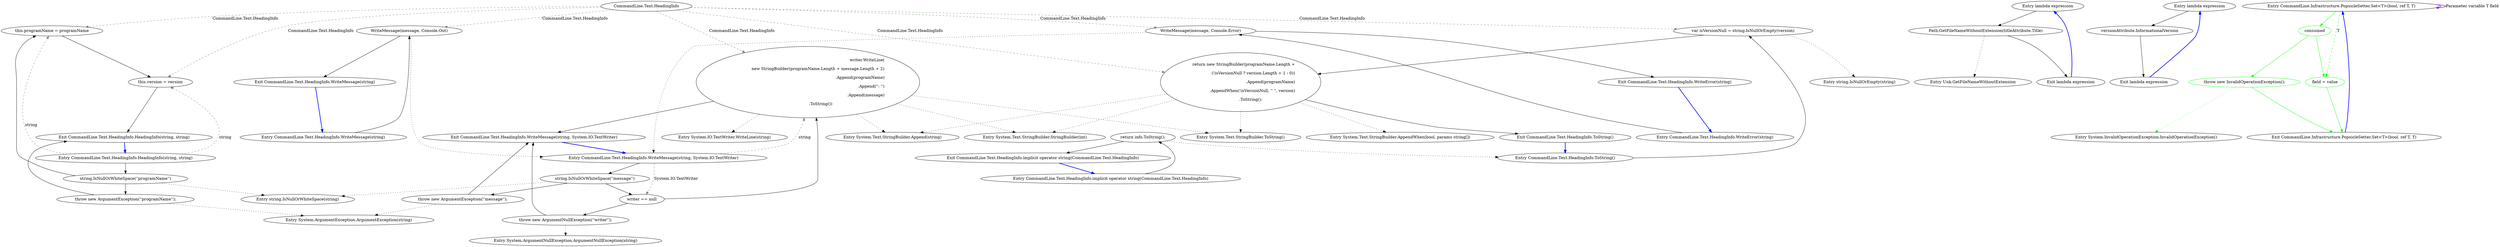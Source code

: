 digraph  {
n42 [label="CommandLine.Text.HeadingInfo", span=""];
n0 [label="Entry CommandLine.Text.HeadingInfo.HeadingInfo(string, string)", span="26-26", cluster="CommandLine.Text.HeadingInfo.HeadingInfo(string, string)"];
n1 [label="string.IsNullOrWhiteSpace(''programName'')", span="28-28", cluster="CommandLine.Text.HeadingInfo.HeadingInfo(string, string)"];
n3 [label="this.programName = programName", span="30-30", cluster="CommandLine.Text.HeadingInfo.HeadingInfo(string, string)"];
n4 [label="this.version = version", span="31-31", cluster="CommandLine.Text.HeadingInfo.HeadingInfo(string, string)"];
n2 [label="throw new ArgumentException(''programName'');", span="28-28", cluster="CommandLine.Text.HeadingInfo.HeadingInfo(string, string)"];
n6 [label="Entry string.IsNullOrWhiteSpace(string)", span="0-0", cluster="string.IsNullOrWhiteSpace(string)"];
n5 [label="Exit CommandLine.Text.HeadingInfo.HeadingInfo(string, string)", span="26-26", cluster="CommandLine.Text.HeadingInfo.HeadingInfo(string, string)"];
n7 [label="Entry System.ArgumentException.ArgumentException(string)", span="0-0", cluster="System.ArgumentException.ArgumentException(string)"];
n8 [label="Entry lambda expression", span="47-47", cluster="lambda expression"];
n9 [label="Path.GetFileNameWithoutExtension(titleAttribute.Title)", span="47-47", cluster="lambda expression"];
n10 [label="Exit lambda expression", span="47-47", cluster="lambda expression"];
n11 [label="Entry Unk.GetFileNameWithoutExtension", span="", cluster="Unk.GetFileNameWithoutExtension"];
n12 [label="Entry lambda expression", span="51-51", cluster="lambda expression"];
n13 [label="versionAttribute.InformationalVersion", span="51-51", cluster="lambda expression"];
n14 [label="Exit lambda expression", span="51-51", cluster="lambda expression"];
n15 [label="Entry CommandLine.Text.HeadingInfo.implicit operator string(CommandLine.Text.HeadingInfo)", span="62-62", cluster="CommandLine.Text.HeadingInfo.implicit operator string(CommandLine.Text.HeadingInfo)"];
n16 [label="return info.ToString();", span="64-64", cluster="CommandLine.Text.HeadingInfo.implicit operator string(CommandLine.Text.HeadingInfo)"];
n17 [label="Exit CommandLine.Text.HeadingInfo.implicit operator string(CommandLine.Text.HeadingInfo)", span="62-62", cluster="CommandLine.Text.HeadingInfo.implicit operator string(CommandLine.Text.HeadingInfo)"];
n18 [label="Entry CommandLine.Text.HeadingInfo.ToString()", span="71-71", cluster="CommandLine.Text.HeadingInfo.ToString()"];
n19 [label="var isVersionNull = string.IsNullOrEmpty(version)", span="73-73", cluster="CommandLine.Text.HeadingInfo.ToString()"];
n20 [label="return new StringBuilder(programName.Length +\r\n                    (!isVersionNull ? version.Length + 1 : 0))\r\n                .Append(programName)\r\n                .AppendWhen(!isVersionNull, '' '', version)\r\n                .ToString();", span="74-78", cluster="CommandLine.Text.HeadingInfo.ToString()"];
n22 [label="Entry string.IsNullOrEmpty(string)", span="0-0", cluster="string.IsNullOrEmpty(string)"];
n21 [label="Exit CommandLine.Text.HeadingInfo.ToString()", span="71-71", cluster="CommandLine.Text.HeadingInfo.ToString()"];
n23 [label="Entry System.Text.StringBuilder.StringBuilder(int)", span="0-0", cluster="System.Text.StringBuilder.StringBuilder(int)"];
n24 [label="Entry System.Text.StringBuilder.Append(string)", span="0-0", cluster="System.Text.StringBuilder.Append(string)"];
n25 [label="Entry System.Text.StringBuilder.AppendWhen(bool, params string[])", span="9-9", cluster="System.Text.StringBuilder.AppendWhen(bool, params string[])"];
n26 [label="Entry System.Text.StringBuilder.ToString()", span="0-0", cluster="System.Text.StringBuilder.ToString()"];
n27 [label="Entry CommandLine.Text.HeadingInfo.WriteMessage(string, System.IO.TextWriter)", span="89-89", cluster="CommandLine.Text.HeadingInfo.WriteMessage(string, System.IO.TextWriter)"];
n28 [label="string.IsNullOrWhiteSpace(''message'')", span="91-91", cluster="CommandLine.Text.HeadingInfo.WriteMessage(string, System.IO.TextWriter)"];
n30 [label="writer == null", span="92-92", cluster="CommandLine.Text.HeadingInfo.WriteMessage(string, System.IO.TextWriter)"];
n32 [label="writer.WriteLine(\r\n                new StringBuilder(programName.Length + message.Length + 2)\r\n                    .Append(programName)\r\n                    .Append('': '')\r\n                    .Append(message)\r\n                    .ToString())", span="94-99", cluster="CommandLine.Text.HeadingInfo.WriteMessage(string, System.IO.TextWriter)"];
n29 [label="throw new ArgumentException(''message'');", span="91-91", cluster="CommandLine.Text.HeadingInfo.WriteMessage(string, System.IO.TextWriter)"];
n31 [label="throw new ArgumentNullException(''writer'');", span="92-92", cluster="CommandLine.Text.HeadingInfo.WriteMessage(string, System.IO.TextWriter)"];
n33 [label="Exit CommandLine.Text.HeadingInfo.WriteMessage(string, System.IO.TextWriter)", span="89-89", cluster="CommandLine.Text.HeadingInfo.WriteMessage(string, System.IO.TextWriter)"];
n34 [label="Entry System.ArgumentNullException.ArgumentNullException(string)", span="0-0", cluster="System.ArgumentNullException.ArgumentNullException(string)"];
n35 [label="Entry System.IO.TextWriter.WriteLine(string)", span="0-0", cluster="System.IO.TextWriter.WriteLine(string)"];
n36 [label="Entry CommandLine.Text.HeadingInfo.WriteMessage(string)", span="108-108", cluster="CommandLine.Text.HeadingInfo.WriteMessage(string)"];
n37 [label="WriteMessage(message, Console.Out)", span="110-110", cluster="CommandLine.Text.HeadingInfo.WriteMessage(string)"];
n38 [label="Exit CommandLine.Text.HeadingInfo.WriteMessage(string)", span="108-108", cluster="CommandLine.Text.HeadingInfo.WriteMessage(string)"];
n39 [label="Entry CommandLine.Text.HeadingInfo.WriteError(string)", span="119-119", cluster="CommandLine.Text.HeadingInfo.WriteError(string)"];
n40 [label="WriteMessage(message, Console.Error)", span="121-121", cluster="CommandLine.Text.HeadingInfo.WriteError(string)"];
n41 [label="Exit CommandLine.Text.HeadingInfo.WriteError(string)", span="119-119", cluster="CommandLine.Text.HeadingInfo.WriteError(string)"];
m0_0 [label="Entry CommandLine.Infrastructure.PopsicleSetter.Set<T>(bool, ref T, T)", span="8-8", cluster="CommandLine.Infrastructure.PopsicleSetter.Set<T>(bool, ref T, T)", file="PopsicleSetter.cs"];
m0_1 [label=consumed, span="10-10", cluster="CommandLine.Infrastructure.PopsicleSetter.Set<T>(bool, ref T, T)", color=green, community=0, file="PopsicleSetter.cs"];
m0_2 [label="throw new InvalidOperationException();", span="12-12", cluster="CommandLine.Infrastructure.PopsicleSetter.Set<T>(bool, ref T, T)", color=green, community=0, file="PopsicleSetter.cs"];
m0_3 [label="field = value", span="15-15", cluster="CommandLine.Infrastructure.PopsicleSetter.Set<T>(bool, ref T, T)", color=green, community=0, file="PopsicleSetter.cs"];
m0_4 [label="Exit CommandLine.Infrastructure.PopsicleSetter.Set<T>(bool, ref T, T)", span="8-8", cluster="CommandLine.Infrastructure.PopsicleSetter.Set<T>(bool, ref T, T)", file="PopsicleSetter.cs"];
m0_5 [label="Entry System.InvalidOperationException.InvalidOperationException()", span="0-0", cluster="System.InvalidOperationException.InvalidOperationException()", file="PopsicleSetter.cs"];
n42 -> n3  [key=1, style=dashed, color=darkseagreen4, label="CommandLine.Text.HeadingInfo"];
n42 -> n4  [key=1, style=dashed, color=darkseagreen4, label="CommandLine.Text.HeadingInfo"];
n42 -> n19  [key=1, style=dashed, color=darkseagreen4, label="CommandLine.Text.HeadingInfo"];
n42 -> n20  [key=1, style=dashed, color=darkseagreen4, label="CommandLine.Text.HeadingInfo"];
n42 -> n32  [key=1, style=dashed, color=darkseagreen4, label="CommandLine.Text.HeadingInfo"];
n42 -> n37  [key=1, style=dashed, color=darkseagreen4, label="CommandLine.Text.HeadingInfo"];
n42 -> n40  [key=1, style=dashed, color=darkseagreen4, label="CommandLine.Text.HeadingInfo"];
n0 -> n1  [key=0, style=solid];
n0 -> n3  [key=1, style=dashed, color=darkseagreen4, label=string];
n0 -> n4  [key=1, style=dashed, color=darkseagreen4, label=string];
n1 -> n2  [key=0, style=solid];
n1 -> n3  [key=0, style=solid];
n1 -> n6  [key=2, style=dotted];
n3 -> n4  [key=0, style=solid];
n4 -> n5  [key=0, style=solid];
n2 -> n5  [key=0, style=solid];
n2 -> n7  [key=2, style=dotted];
n5 -> n0  [key=0, style=bold, color=blue];
n8 -> n9  [key=0, style=solid];
n9 -> n10  [key=0, style=solid];
n9 -> n11  [key=2, style=dotted];
n10 -> n8  [key=0, style=bold, color=blue];
n12 -> n13  [key=0, style=solid];
n13 -> n14  [key=0, style=solid];
n14 -> n12  [key=0, style=bold, color=blue];
n15 -> n16  [key=0, style=solid];
n16 -> n17  [key=0, style=solid];
n16 -> n18  [key=2, style=dotted];
n17 -> n15  [key=0, style=bold, color=blue];
n18 -> n19  [key=0, style=solid];
n19 -> n20  [key=0, style=solid];
n19 -> n22  [key=2, style=dotted];
n20 -> n21  [key=0, style=solid];
n20 -> n23  [key=2, style=dotted];
n20 -> n24  [key=2, style=dotted];
n20 -> n25  [key=2, style=dotted];
n20 -> n26  [key=2, style=dotted];
n21 -> n18  [key=0, style=bold, color=blue];
n27 -> n28  [key=0, style=solid];
n27 -> n30  [key=1, style=dashed, color=darkseagreen4, label="System.IO.TextWriter"];
n27 -> n32  [key=1, style=dashed, color=darkseagreen4, label=string];
n28 -> n29  [key=0, style=solid];
n28 -> n30  [key=0, style=solid];
n28 -> n6  [key=2, style=dotted];
n30 -> n31  [key=0, style=solid];
n30 -> n32  [key=0, style=solid];
n32 -> n33  [key=0, style=solid];
n32 -> n23  [key=2, style=dotted];
n32 -> n24  [key=2, style=dotted];
n32 -> n26  [key=2, style=dotted];
n32 -> n35  [key=2, style=dotted];
n29 -> n33  [key=0, style=solid];
n29 -> n7  [key=2, style=dotted];
n31 -> n33  [key=0, style=solid];
n31 -> n34  [key=2, style=dotted];
n33 -> n27  [key=0, style=bold, color=blue];
n36 -> n37  [key=0, style=solid];
n37 -> n38  [key=0, style=solid];
n37 -> n27  [key=2, style=dotted];
n38 -> n36  [key=0, style=bold, color=blue];
n39 -> n40  [key=0, style=solid];
n40 -> n41  [key=0, style=solid];
n40 -> n27  [key=2, style=dotted];
n41 -> n39  [key=0, style=bold, color=blue];
m0_0 -> m0_1  [key=0, style=solid, color=green];
m0_0 -> m0_3  [key=1, style=dashed, color=green, label=T];
m0_0 -> m0_0  [key=3, color=darkorchid, style=bold, label="Parameter variable T field"];
m0_1 -> m0_2  [key=0, style=solid, color=green];
m0_1 -> m0_3  [key=0, style=solid, color=green];
m0_2 -> m0_4  [key=0, style=solid, color=green];
m0_2 -> m0_5  [key=2, style=dotted, color=green];
m0_3 -> m0_4  [key=0, style=solid, color=green];
m0_4 -> m0_0  [key=0, style=bold, color=blue];
}
